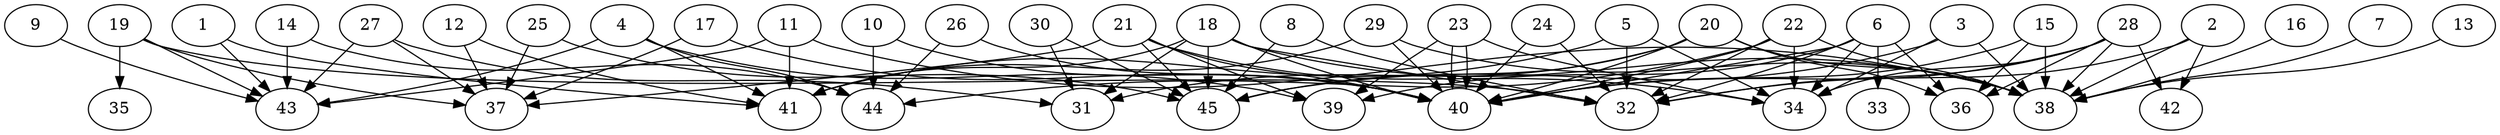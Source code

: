 // DAG automatically generated by daggen at Thu Oct  3 14:07:25 2019
// ./daggen --dot -n 45 --ccr 0.3 --fat 0.9 --regular 0.9 --density 0.5 --mindata 5242880 --maxdata 52428800 
digraph G {
  1 [size="151958187", alpha="0.20", expect_size="45587456"] 
  1 -> 41 [size ="45587456"]
  1 -> 43 [size ="45587456"]
  2 [size="53254827", alpha="0.12", expect_size="15976448"] 
  2 -> 32 [size ="15976448"]
  2 -> 38 [size ="15976448"]
  2 -> 42 [size ="15976448"]
  3 [size="99246080", alpha="0.17", expect_size="29773824"] 
  3 -> 34 [size ="29773824"]
  3 -> 38 [size ="29773824"]
  3 -> 45 [size ="29773824"]
  4 [size="122214400", alpha="0.13", expect_size="36664320"] 
  4 -> 39 [size ="36664320"]
  4 -> 41 [size ="36664320"]
  4 -> 43 [size ="36664320"]
  4 -> 44 [size ="36664320"]
  5 [size="115145387", alpha="0.06", expect_size="34543616"] 
  5 -> 32 [size ="34543616"]
  5 -> 34 [size ="34543616"]
  5 -> 41 [size ="34543616"]
  6 [size="78028800", alpha="0.02", expect_size="23408640"] 
  6 -> 32 [size ="23408640"]
  6 -> 33 [size ="23408640"]
  6 -> 34 [size ="23408640"]
  6 -> 36 [size ="23408640"]
  6 -> 39 [size ="23408640"]
  6 -> 40 [size ="23408640"]
  7 [size="133748053", alpha="0.09", expect_size="40124416"] 
  7 -> 38 [size ="40124416"]
  8 [size="105482240", alpha="0.19", expect_size="31644672"] 
  8 -> 32 [size ="31644672"]
  8 -> 45 [size ="31644672"]
  9 [size="121917440", alpha="0.11", expect_size="36575232"] 
  9 -> 43 [size ="36575232"]
  10 [size="20490240", alpha="0.03", expect_size="6147072"] 
  10 -> 40 [size ="6147072"]
  10 -> 44 [size ="6147072"]
  11 [size="79646720", alpha="0.05", expect_size="23894016"] 
  11 -> 38 [size ="23894016"]
  11 -> 41 [size ="23894016"]
  11 -> 43 [size ="23894016"]
  12 [size="79523840", alpha="0.09", expect_size="23857152"] 
  12 -> 37 [size ="23857152"]
  12 -> 41 [size ="23857152"]
  13 [size="171526827", alpha="0.16", expect_size="51458048"] 
  13 -> 38 [size ="51458048"]
  14 [size="145250987", alpha="0.10", expect_size="43575296"] 
  14 -> 43 [size ="43575296"]
  14 -> 44 [size ="43575296"]
  15 [size="93013333", alpha="0.12", expect_size="27904000"] 
  15 -> 36 [size ="27904000"]
  15 -> 38 [size ="27904000"]
  15 -> 40 [size ="27904000"]
  16 [size="140390400", alpha="0.03", expect_size="42117120"] 
  16 -> 38 [size ="42117120"]
  17 [size="155760640", alpha="0.01", expect_size="46728192"] 
  17 -> 37 [size ="46728192"]
  17 -> 40 [size ="46728192"]
  18 [size="72693760", alpha="0.13", expect_size="21808128"] 
  18 -> 31 [size ="21808128"]
  18 -> 32 [size ="21808128"]
  18 -> 38 [size ="21808128"]
  18 -> 40 [size ="21808128"]
  18 -> 41 [size ="21808128"]
  18 -> 45 [size ="21808128"]
  19 [size="67440640", alpha="0.12", expect_size="20232192"] 
  19 -> 32 [size ="20232192"]
  19 -> 35 [size ="20232192"]
  19 -> 37 [size ="20232192"]
  19 -> 43 [size ="20232192"]
  20 [size="154105173", alpha="0.09", expect_size="46231552"] 
  20 -> 31 [size ="46231552"]
  20 -> 36 [size ="46231552"]
  20 -> 38 [size ="46231552"]
  20 -> 40 [size ="46231552"]
  20 -> 45 [size ="46231552"]
  21 [size="18244267", alpha="0.02", expect_size="5473280"] 
  21 -> 34 [size ="5473280"]
  21 -> 37 [size ="5473280"]
  21 -> 39 [size ="5473280"]
  21 -> 40 [size ="5473280"]
  21 -> 45 [size ="5473280"]
  22 [size="55053653", alpha="0.01", expect_size="16516096"] 
  22 -> 32 [size ="16516096"]
  22 -> 34 [size ="16516096"]
  22 -> 38 [size ="16516096"]
  22 -> 40 [size ="16516096"]
  22 -> 44 [size ="16516096"]
  23 [size="122269013", alpha="0.09", expect_size="36680704"] 
  23 -> 34 [size ="36680704"]
  23 -> 39 [size ="36680704"]
  23 -> 40 [size ="36680704"]
  23 -> 40 [size ="36680704"]
  24 [size="87674880", alpha="0.11", expect_size="26302464"] 
  24 -> 32 [size ="26302464"]
  24 -> 40 [size ="26302464"]
  25 [size="164874240", alpha="0.05", expect_size="49462272"] 
  25 -> 37 [size ="49462272"]
  25 -> 45 [size ="49462272"]
  26 [size="103560533", alpha="0.07", expect_size="31068160"] 
  26 -> 40 [size ="31068160"]
  26 -> 44 [size ="31068160"]
  27 [size="125665280", alpha="0.04", expect_size="37699584"] 
  27 -> 31 [size ="37699584"]
  27 -> 37 [size ="37699584"]
  27 -> 43 [size ="37699584"]
  28 [size="133990400", alpha="0.12", expect_size="40197120"] 
  28 -> 32 [size ="40197120"]
  28 -> 34 [size ="40197120"]
  28 -> 36 [size ="40197120"]
  28 -> 38 [size ="40197120"]
  28 -> 40 [size ="40197120"]
  28 -> 42 [size ="40197120"]
  29 [size="78144853", alpha="0.13", expect_size="23443456"] 
  29 -> 38 [size ="23443456"]
  29 -> 40 [size ="23443456"]
  29 -> 41 [size ="23443456"]
  30 [size="18797227", alpha="0.15", expect_size="5639168"] 
  30 -> 31 [size ="5639168"]
  30 -> 45 [size ="5639168"]
  31 [size="88971947", alpha="0.04", expect_size="26691584"] 
  32 [size="108581547", alpha="0.02", expect_size="32574464"] 
  33 [size="113404587", alpha="0.19", expect_size="34021376"] 
  34 [size="27927893", alpha="0.12", expect_size="8378368"] 
  35 [size="114176000", alpha="0.15", expect_size="34252800"] 
  36 [size="155248640", alpha="0.13", expect_size="46574592"] 
  37 [size="54411947", alpha="0.09", expect_size="16323584"] 
  38 [size="85230933", alpha="0.12", expect_size="25569280"] 
  39 [size="21131947", alpha="0.02", expect_size="6339584"] 
  40 [size="123852800", alpha="0.08", expect_size="37155840"] 
  41 [size="81827840", alpha="0.15", expect_size="24548352"] 
  42 [size="114520747", alpha="0.07", expect_size="34356224"] 
  43 [size="126692693", alpha="0.12", expect_size="38007808"] 
  44 [size="115111253", alpha="0.06", expect_size="34533376"] 
  45 [size="50264747", alpha="0.19", expect_size="15079424"] 
}
